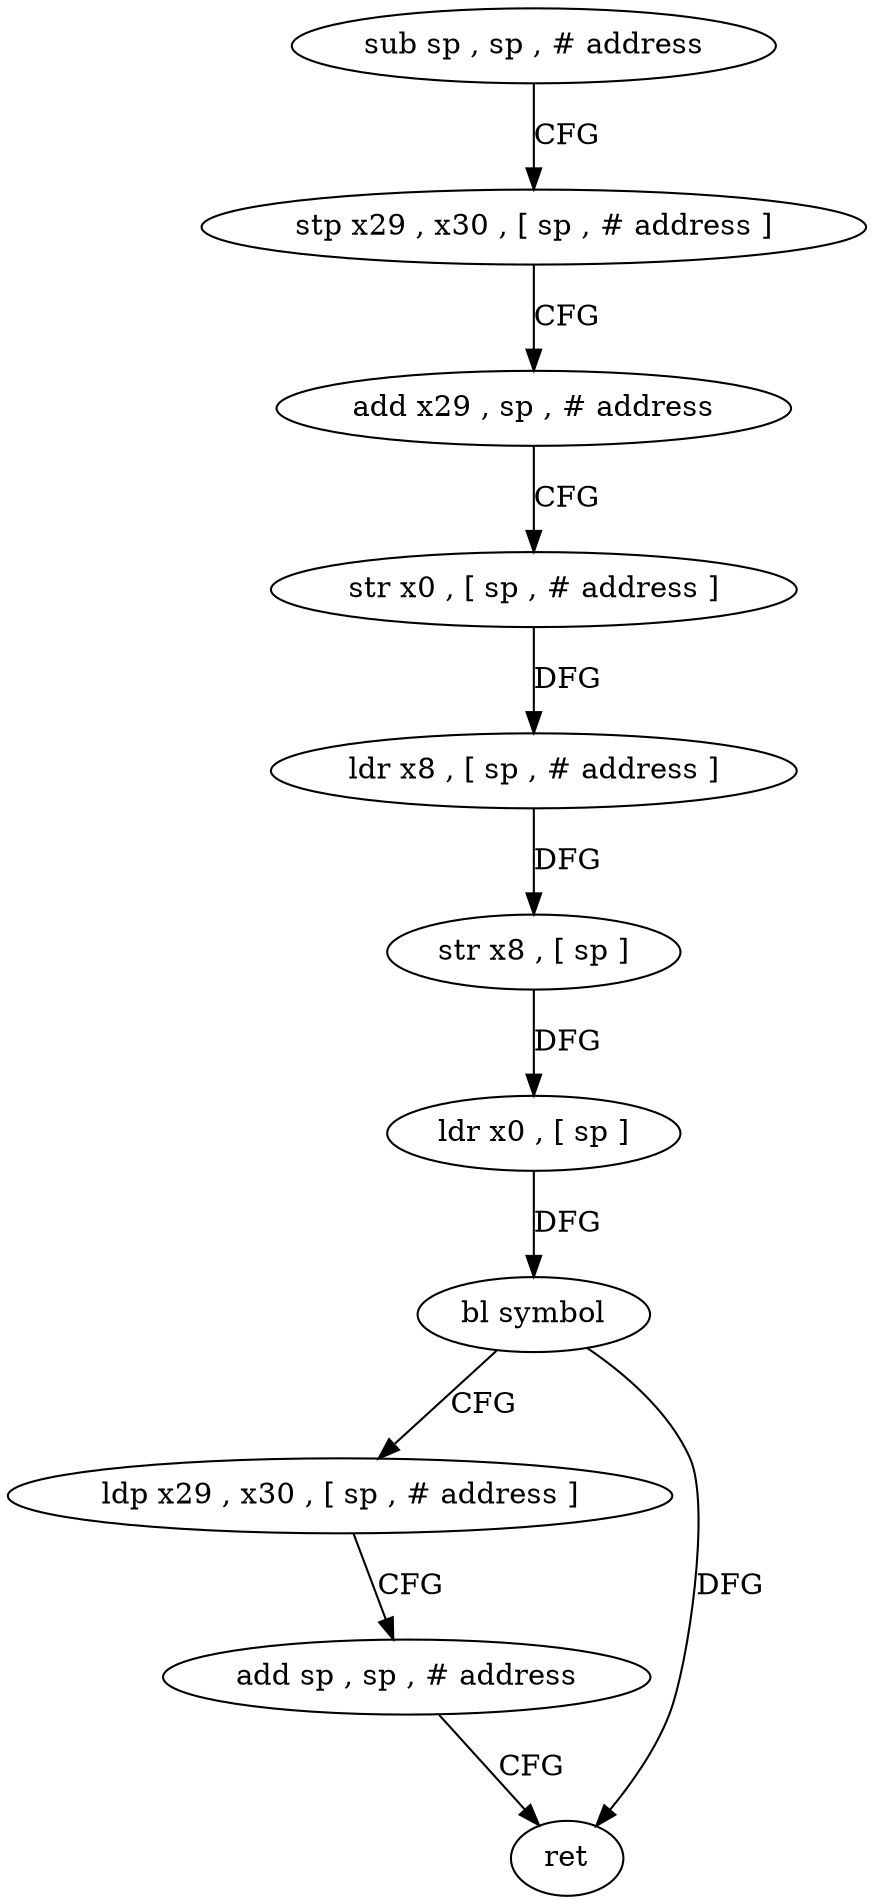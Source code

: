 digraph "func" {
"96784" [label = "sub sp , sp , # address" ]
"96788" [label = "stp x29 , x30 , [ sp , # address ]" ]
"96792" [label = "add x29 , sp , # address" ]
"96796" [label = "str x0 , [ sp , # address ]" ]
"96800" [label = "ldr x8 , [ sp , # address ]" ]
"96804" [label = "str x8 , [ sp ]" ]
"96808" [label = "ldr x0 , [ sp ]" ]
"96812" [label = "bl symbol" ]
"96816" [label = "ldp x29 , x30 , [ sp , # address ]" ]
"96820" [label = "add sp , sp , # address" ]
"96824" [label = "ret" ]
"96784" -> "96788" [ label = "CFG" ]
"96788" -> "96792" [ label = "CFG" ]
"96792" -> "96796" [ label = "CFG" ]
"96796" -> "96800" [ label = "DFG" ]
"96800" -> "96804" [ label = "DFG" ]
"96804" -> "96808" [ label = "DFG" ]
"96808" -> "96812" [ label = "DFG" ]
"96812" -> "96816" [ label = "CFG" ]
"96812" -> "96824" [ label = "DFG" ]
"96816" -> "96820" [ label = "CFG" ]
"96820" -> "96824" [ label = "CFG" ]
}
